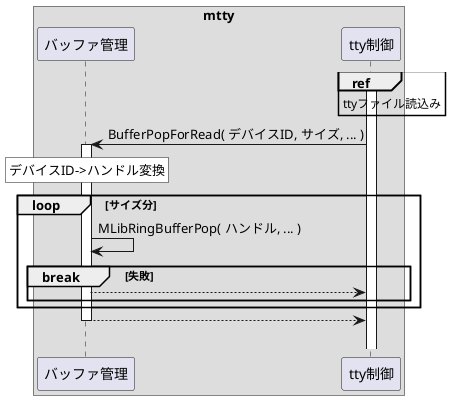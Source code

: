 @startuml

box "mtty"
    participant "バッファ管理" as buffer
    participant "tty制御"      as tty
end box

activate tty

ref over tty: ttyファイル読込み

buffer <- tty: BufferPopForRead( デバイスID, サイズ, ... )
activate buffer

rnote over buffer #FFFFFF: デバイスID->ハンドル変換

loop サイズ分
    buffer -> buffer: MLibRingBufferPop( ハンドル, ... )

    break 失敗
        buffer --> tty:
    end break
end loop

buffer --> tty:
deactivate buffer
||20||

@enduml

